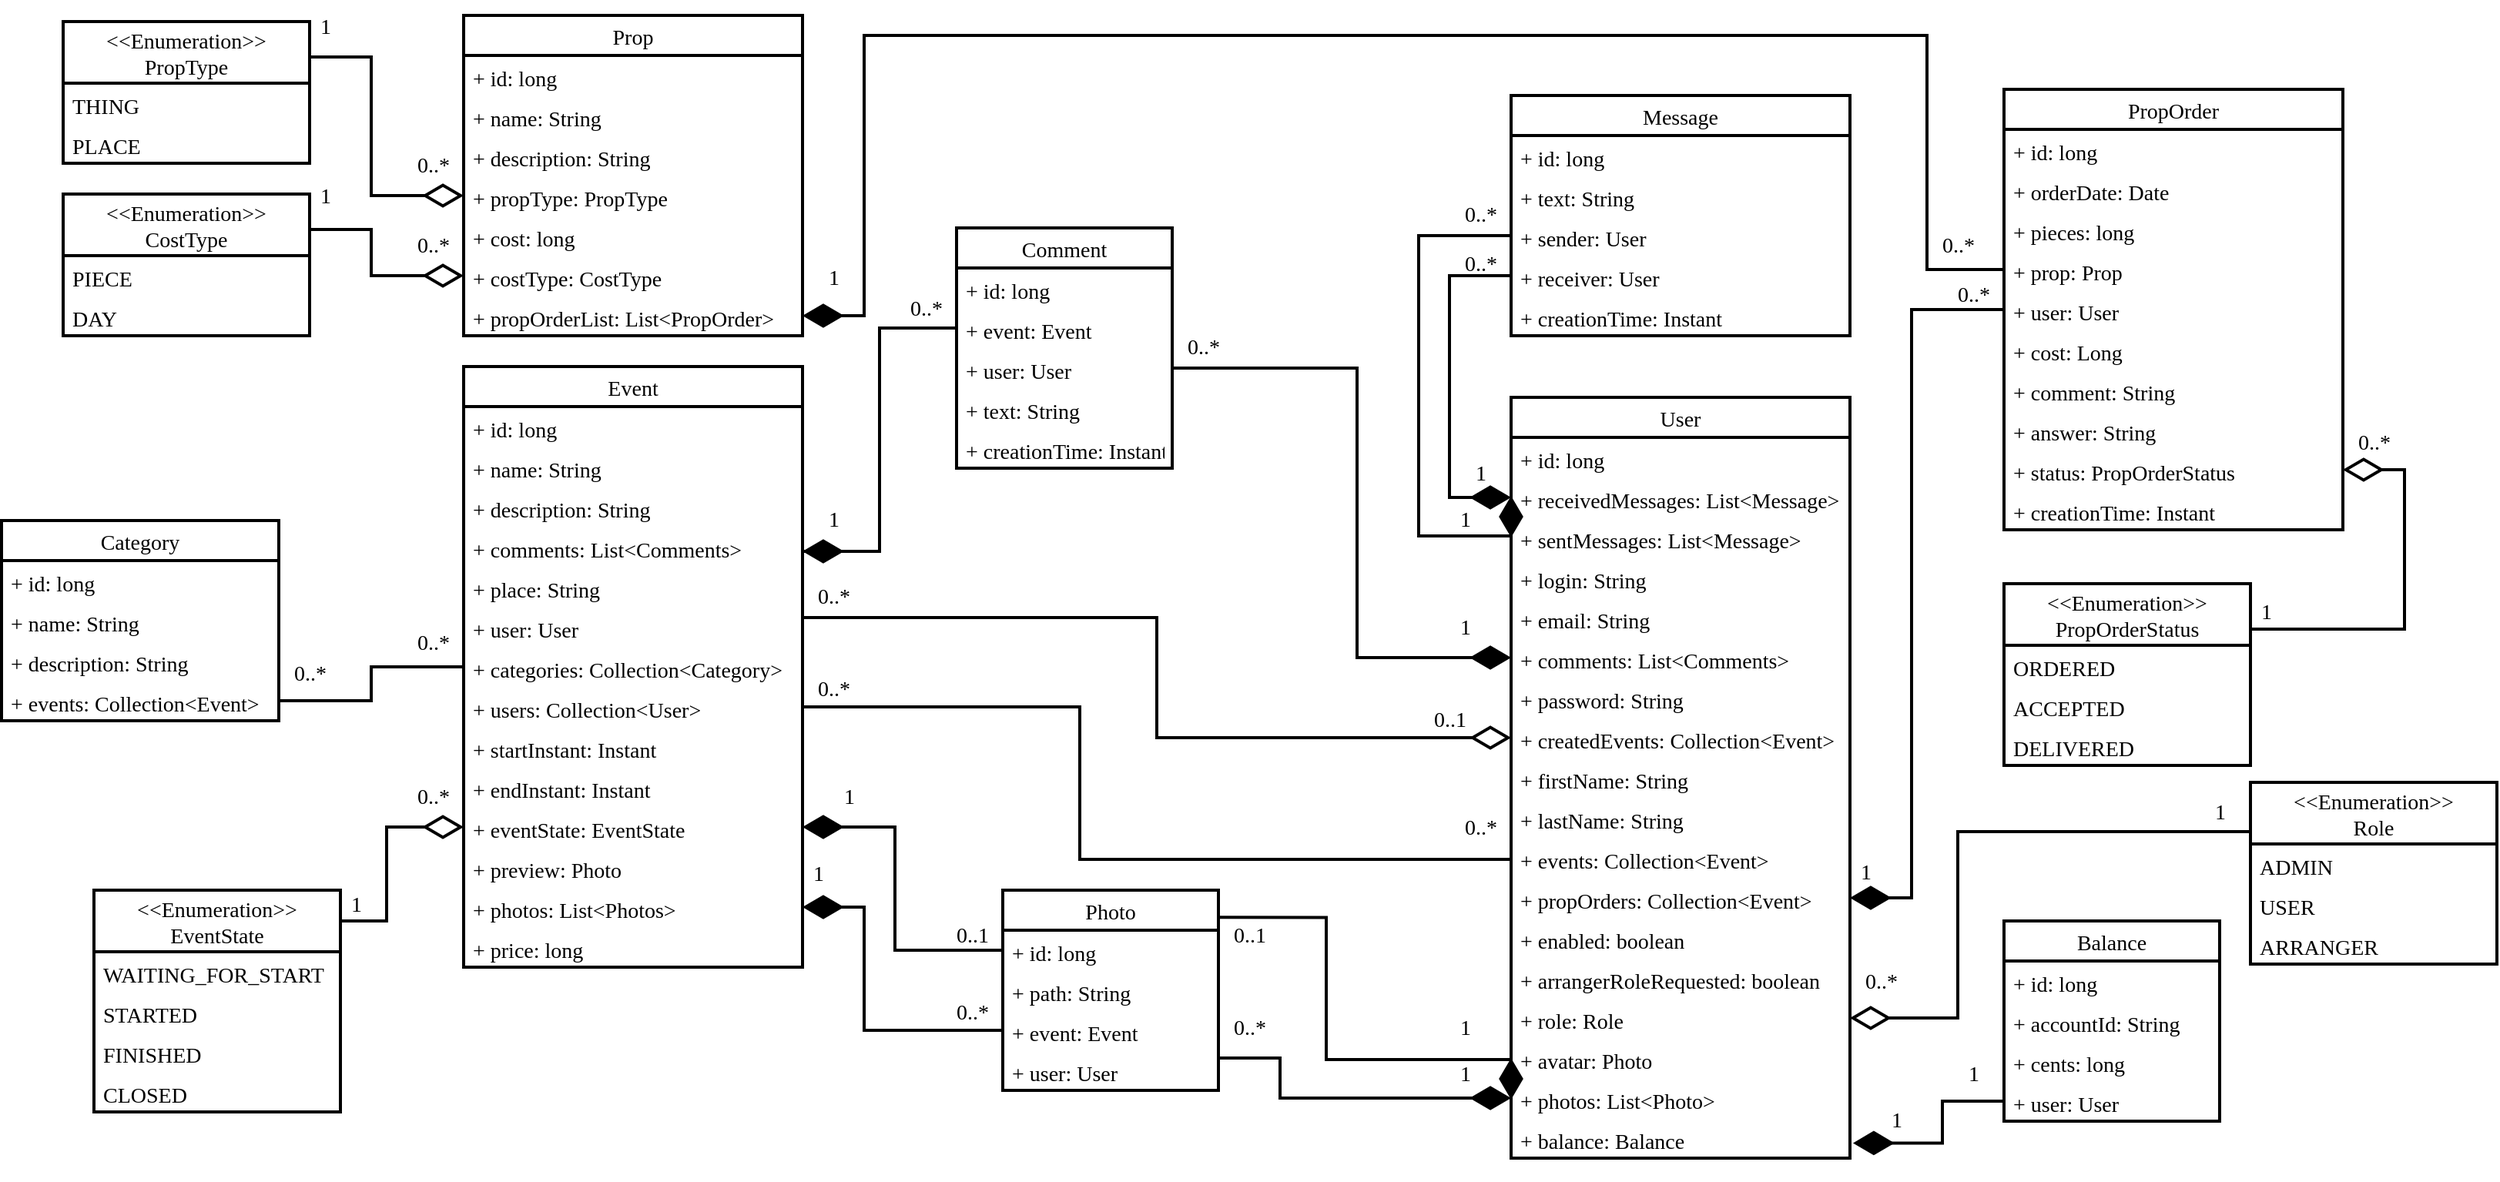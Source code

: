 <mxfile version="18.0.1" type="device"><diagram id="1ISIWWavYU9_nF-ZUhRq" name="Страница 1"><mxGraphModel dx="2424" dy="2167" grid="1" gridSize="10" guides="1" tooltips="1" connect="1" arrows="1" fold="1" page="1" pageScale="1" pageWidth="827" pageHeight="1169" math="0" shadow="0"><root><mxCell id="0"/><mxCell id="1" parent="0"/><mxCell id="5pKpKZWOBpbCFwuO262T-1" value="&lt;&lt;Enumeration&gt;&gt;&#10;Role" style="swimlane;fontStyle=0;childLayout=stackLayout;horizontal=1;startSize=40;fillColor=none;horizontalStack=0;resizeParent=1;resizeParentMax=0;resizeLast=0;collapsible=1;marginBottom=0;fontFamily=Times New Roman;fontSize=14;strokeWidth=2;" parent="1" vertex="1"><mxGeometry x="680" y="290" width="160" height="118" as="geometry"/></mxCell><mxCell id="5pKpKZWOBpbCFwuO262T-2" value="ADMIN" style="text;strokeColor=none;fillColor=none;align=left;verticalAlign=top;spacingLeft=4;spacingRight=4;overflow=hidden;rotatable=0;points=[[0,0.5],[1,0.5]];portConstraint=eastwest;fontFamily=Times New Roman;fontSize=14;strokeWidth=2;" parent="5pKpKZWOBpbCFwuO262T-1" vertex="1"><mxGeometry y="40" width="160" height="26" as="geometry"/></mxCell><mxCell id="5pKpKZWOBpbCFwuO262T-3" value="USER" style="text;strokeColor=none;fillColor=none;align=left;verticalAlign=top;spacingLeft=4;spacingRight=4;overflow=hidden;rotatable=0;points=[[0,0.5],[1,0.5]];portConstraint=eastwest;fontFamily=Times New Roman;fontSize=14;strokeWidth=2;" parent="5pKpKZWOBpbCFwuO262T-1" vertex="1"><mxGeometry y="66" width="160" height="26" as="geometry"/></mxCell><mxCell id="5pKpKZWOBpbCFwuO262T-4" value="ARRANGER" style="text;strokeColor=none;fillColor=none;align=left;verticalAlign=top;spacingLeft=4;spacingRight=4;overflow=hidden;rotatable=0;points=[[0,0.5],[1,0.5]];portConstraint=eastwest;fontFamily=Times New Roman;fontSize=14;strokeWidth=2;" parent="5pKpKZWOBpbCFwuO262T-1" vertex="1"><mxGeometry y="92" width="160" height="26" as="geometry"/></mxCell><mxCell id="5pKpKZWOBpbCFwuO262T-5" value="&lt;&lt;Enumeration&gt;&gt;&#10;PropOrderStatus" style="swimlane;fontStyle=0;childLayout=stackLayout;horizontal=1;startSize=40;fillColor=none;horizontalStack=0;resizeParent=1;resizeParentMax=0;resizeLast=0;collapsible=1;marginBottom=0;fontFamily=Times New Roman;fontSize=14;strokeWidth=2;" parent="1" vertex="1"><mxGeometry x="520" y="161" width="160" height="118" as="geometry"/></mxCell><mxCell id="5pKpKZWOBpbCFwuO262T-6" value="ORDERED" style="text;strokeColor=none;fillColor=none;align=left;verticalAlign=top;spacingLeft=4;spacingRight=4;overflow=hidden;rotatable=0;points=[[0,0.5],[1,0.5]];portConstraint=eastwest;fontFamily=Times New Roman;fontSize=14;strokeWidth=2;" parent="5pKpKZWOBpbCFwuO262T-5" vertex="1"><mxGeometry y="40" width="160" height="26" as="geometry"/></mxCell><mxCell id="5pKpKZWOBpbCFwuO262T-7" value="ACCEPTED" style="text;strokeColor=none;fillColor=none;align=left;verticalAlign=top;spacingLeft=4;spacingRight=4;overflow=hidden;rotatable=0;points=[[0,0.5],[1,0.5]];portConstraint=eastwest;fontFamily=Times New Roman;fontSize=14;strokeWidth=2;" parent="5pKpKZWOBpbCFwuO262T-5" vertex="1"><mxGeometry y="66" width="160" height="26" as="geometry"/></mxCell><mxCell id="5pKpKZWOBpbCFwuO262T-8" value="DELIVERED" style="text;strokeColor=none;fillColor=none;align=left;verticalAlign=top;spacingLeft=4;spacingRight=4;overflow=hidden;rotatable=0;points=[[0,0.5],[1,0.5]];portConstraint=eastwest;fontFamily=Times New Roman;fontSize=14;strokeWidth=2;" parent="5pKpKZWOBpbCFwuO262T-5" vertex="1"><mxGeometry y="92" width="160" height="26" as="geometry"/></mxCell><mxCell id="5pKpKZWOBpbCFwuO262T-9" value="&lt;&lt;Enumeration&gt;&gt;&#10;PropType" style="swimlane;fontStyle=0;childLayout=stackLayout;horizontal=1;startSize=40;fillColor=none;horizontalStack=0;resizeParent=1;resizeParentMax=0;resizeLast=0;collapsible=1;marginBottom=0;fontFamily=Times New Roman;fontSize=14;strokeWidth=2;" parent="1" vertex="1"><mxGeometry x="-740" y="-204" width="160" height="92" as="geometry"/></mxCell><mxCell id="5pKpKZWOBpbCFwuO262T-10" value="THING" style="text;strokeColor=none;fillColor=none;align=left;verticalAlign=top;spacingLeft=4;spacingRight=4;overflow=hidden;rotatable=0;points=[[0,0.5],[1,0.5]];portConstraint=eastwest;fontFamily=Times New Roman;fontSize=14;strokeWidth=2;" parent="5pKpKZWOBpbCFwuO262T-9" vertex="1"><mxGeometry y="40" width="160" height="26" as="geometry"/></mxCell><mxCell id="5pKpKZWOBpbCFwuO262T-11" value="PLACE" style="text;strokeColor=none;fillColor=none;align=left;verticalAlign=top;spacingLeft=4;spacingRight=4;overflow=hidden;rotatable=0;points=[[0,0.5],[1,0.5]];portConstraint=eastwest;fontFamily=Times New Roman;fontSize=14;strokeWidth=2;" parent="5pKpKZWOBpbCFwuO262T-9" vertex="1"><mxGeometry y="66" width="160" height="26" as="geometry"/></mxCell><mxCell id="5pKpKZWOBpbCFwuO262T-13" value="&lt;&lt;Enumeration&gt;&gt;&#10;CostType" style="swimlane;fontStyle=0;childLayout=stackLayout;horizontal=1;startSize=40;fillColor=none;horizontalStack=0;resizeParent=1;resizeParentMax=0;resizeLast=0;collapsible=1;marginBottom=0;fontFamily=Times New Roman;fontSize=14;strokeWidth=2;" parent="1" vertex="1"><mxGeometry x="-740" y="-92" width="160" height="92" as="geometry"/></mxCell><mxCell id="5pKpKZWOBpbCFwuO262T-14" value="PIECE" style="text;strokeColor=none;fillColor=none;align=left;verticalAlign=top;spacingLeft=4;spacingRight=4;overflow=hidden;rotatable=0;points=[[0,0.5],[1,0.5]];portConstraint=eastwest;fontFamily=Times New Roman;fontSize=14;strokeWidth=2;" parent="5pKpKZWOBpbCFwuO262T-13" vertex="1"><mxGeometry y="40" width="160" height="26" as="geometry"/></mxCell><mxCell id="5pKpKZWOBpbCFwuO262T-15" value="DAY" style="text;strokeColor=none;fillColor=none;align=left;verticalAlign=top;spacingLeft=4;spacingRight=4;overflow=hidden;rotatable=0;points=[[0,0.5],[1,0.5]];portConstraint=eastwest;fontFamily=Times New Roman;fontSize=14;strokeWidth=2;" parent="5pKpKZWOBpbCFwuO262T-13" vertex="1"><mxGeometry y="66" width="160" height="26" as="geometry"/></mxCell><mxCell id="5pKpKZWOBpbCFwuO262T-16" value="Photo" style="swimlane;fontStyle=0;childLayout=stackLayout;horizontal=1;startSize=26;fillColor=none;horizontalStack=0;resizeParent=1;resizeParentMax=0;resizeLast=0;collapsible=1;marginBottom=0;fontFamily=Times New Roman;fontSize=14;strokeWidth=2;" parent="1" vertex="1"><mxGeometry x="-130" y="360" width="140" height="130" as="geometry"/></mxCell><mxCell id="5pKpKZWOBpbCFwuO262T-17" value="+ id: long" style="text;strokeColor=none;fillColor=none;align=left;verticalAlign=top;spacingLeft=4;spacingRight=4;overflow=hidden;rotatable=0;points=[[0,0.5],[1,0.5]];portConstraint=eastwest;fontFamily=Times New Roman;fontSize=14;strokeWidth=2;" parent="5pKpKZWOBpbCFwuO262T-16" vertex="1"><mxGeometry y="26" width="140" height="26" as="geometry"/></mxCell><mxCell id="5pKpKZWOBpbCFwuO262T-18" value="+ path: String" style="text;strokeColor=none;fillColor=none;align=left;verticalAlign=top;spacingLeft=4;spacingRight=4;overflow=hidden;rotatable=0;points=[[0,0.5],[1,0.5]];portConstraint=eastwest;fontFamily=Times New Roman;fontSize=14;strokeWidth=2;" parent="5pKpKZWOBpbCFwuO262T-16" vertex="1"><mxGeometry y="52" width="140" height="26" as="geometry"/></mxCell><mxCell id="5pKpKZWOBpbCFwuO262T-19" value="+ event: Event" style="text;strokeColor=none;fillColor=none;align=left;verticalAlign=top;spacingLeft=4;spacingRight=4;overflow=hidden;rotatable=0;points=[[0,0.5],[1,0.5]];portConstraint=eastwest;fontFamily=Times New Roman;fontSize=14;strokeWidth=2;" parent="5pKpKZWOBpbCFwuO262T-16" vertex="1"><mxGeometry y="78" width="140" height="26" as="geometry"/></mxCell><mxCell id="5pKpKZWOBpbCFwuO262T-20" value="+ user: User" style="text;strokeColor=none;fillColor=none;align=left;verticalAlign=top;spacingLeft=4;spacingRight=4;overflow=hidden;rotatable=0;points=[[0,0.5],[1,0.5]];portConstraint=eastwest;fontFamily=Times New Roman;fontSize=14;strokeWidth=2;" parent="5pKpKZWOBpbCFwuO262T-16" vertex="1"><mxGeometry y="104" width="140" height="26" as="geometry"/></mxCell><mxCell id="5pKpKZWOBpbCFwuO262T-21" value="User" style="swimlane;fontStyle=0;childLayout=stackLayout;horizontal=1;startSize=26;fillColor=none;horizontalStack=0;resizeParent=1;resizeParentMax=0;resizeLast=0;collapsible=1;marginBottom=0;fontFamily=Times New Roman;fontSize=14;strokeWidth=2;" parent="1" vertex="1"><mxGeometry x="200" y="40" width="220" height="494" as="geometry"/></mxCell><mxCell id="5pKpKZWOBpbCFwuO262T-22" value="+ id: long" style="text;strokeColor=none;fillColor=none;align=left;verticalAlign=top;spacingLeft=4;spacingRight=4;overflow=hidden;rotatable=0;points=[[0,0.5],[1,0.5]];portConstraint=eastwest;fontFamily=Times New Roman;fontSize=14;strokeWidth=2;" parent="5pKpKZWOBpbCFwuO262T-21" vertex="1"><mxGeometry y="26" width="220" height="26" as="geometry"/></mxCell><mxCell id="LbjtMEwuVkfD_CfFgvI9-46" value="+ receivedMessages: List&lt;Message&gt;" style="text;strokeColor=none;fillColor=none;align=left;verticalAlign=top;spacingLeft=4;spacingRight=4;overflow=hidden;rotatable=0;points=[[0,0.5],[1,0.5]];portConstraint=eastwest;fontFamily=Times New Roman;fontSize=14;strokeWidth=2;" vertex="1" parent="5pKpKZWOBpbCFwuO262T-21"><mxGeometry y="52" width="220" height="26" as="geometry"/></mxCell><mxCell id="LbjtMEwuVkfD_CfFgvI9-45" value="+ sentMessages: List&lt;Message&gt;" style="text;strokeColor=none;fillColor=none;align=left;verticalAlign=top;spacingLeft=4;spacingRight=4;overflow=hidden;rotatable=0;points=[[0,0.5],[1,0.5]];portConstraint=eastwest;fontFamily=Times New Roman;fontSize=14;strokeWidth=2;" vertex="1" parent="5pKpKZWOBpbCFwuO262T-21"><mxGeometry y="78" width="220" height="26" as="geometry"/></mxCell><mxCell id="5pKpKZWOBpbCFwuO262T-23" value="+ login: String" style="text;strokeColor=none;fillColor=none;align=left;verticalAlign=top;spacingLeft=4;spacingRight=4;overflow=hidden;rotatable=0;points=[[0,0.5],[1,0.5]];portConstraint=eastwest;fontFamily=Times New Roman;fontSize=14;strokeWidth=2;" parent="5pKpKZWOBpbCFwuO262T-21" vertex="1"><mxGeometry y="104" width="220" height="26" as="geometry"/></mxCell><mxCell id="5pKpKZWOBpbCFwuO262T-24" value="+ email: String" style="text;strokeColor=none;fillColor=none;align=left;verticalAlign=top;spacingLeft=4;spacingRight=4;overflow=hidden;rotatable=0;points=[[0,0.5],[1,0.5]];portConstraint=eastwest;fontFamily=Times New Roman;fontSize=14;strokeWidth=2;" parent="5pKpKZWOBpbCFwuO262T-21" vertex="1"><mxGeometry y="130" width="220" height="26" as="geometry"/></mxCell><mxCell id="LbjtMEwuVkfD_CfFgvI9-44" value="+ comments: List&lt;Comments&gt;" style="text;strokeColor=none;fillColor=none;align=left;verticalAlign=top;spacingLeft=4;spacingRight=4;overflow=hidden;rotatable=0;points=[[0,0.5],[1,0.5]];portConstraint=eastwest;fontFamily=Times New Roman;fontSize=14;strokeWidth=2;" vertex="1" parent="5pKpKZWOBpbCFwuO262T-21"><mxGeometry y="156" width="220" height="26" as="geometry"/></mxCell><mxCell id="5pKpKZWOBpbCFwuO262T-25" value="+ password: String" style="text;strokeColor=none;fillColor=none;align=left;verticalAlign=top;spacingLeft=4;spacingRight=4;overflow=hidden;rotatable=0;points=[[0,0.5],[1,0.5]];portConstraint=eastwest;fontFamily=Times New Roman;fontSize=14;strokeWidth=2;" parent="5pKpKZWOBpbCFwuO262T-21" vertex="1"><mxGeometry y="182" width="220" height="26" as="geometry"/></mxCell><mxCell id="5pKpKZWOBpbCFwuO262T-36" value="+ createdEvents: Collection&lt;Event&gt;" style="text;strokeColor=none;fillColor=none;align=left;verticalAlign=top;spacingLeft=4;spacingRight=4;overflow=hidden;rotatable=0;points=[[0,0.5],[1,0.5]];portConstraint=eastwest;fontFamily=Times New Roman;fontSize=14;strokeWidth=2;" parent="5pKpKZWOBpbCFwuO262T-21" vertex="1"><mxGeometry y="208" width="220" height="26" as="geometry"/></mxCell><mxCell id="5pKpKZWOBpbCFwuO262T-28" value="+ firstName: String" style="text;strokeColor=none;fillColor=none;align=left;verticalAlign=top;spacingLeft=4;spacingRight=4;overflow=hidden;rotatable=0;points=[[0,0.5],[1,0.5]];portConstraint=eastwest;fontFamily=Times New Roman;fontSize=14;strokeWidth=2;" parent="5pKpKZWOBpbCFwuO262T-21" vertex="1"><mxGeometry y="234" width="220" height="26" as="geometry"/></mxCell><mxCell id="5pKpKZWOBpbCFwuO262T-27" value="+ lastName: String" style="text;strokeColor=none;fillColor=none;align=left;verticalAlign=top;spacingLeft=4;spacingRight=4;overflow=hidden;rotatable=0;points=[[0,0.5],[1,0.5]];portConstraint=eastwest;fontFamily=Times New Roman;fontSize=14;strokeWidth=2;" parent="5pKpKZWOBpbCFwuO262T-21" vertex="1"><mxGeometry y="260" width="220" height="26" as="geometry"/></mxCell><mxCell id="5pKpKZWOBpbCFwuO262T-37" value="+ events: Collection&lt;Event&gt;" style="text;strokeColor=none;fillColor=none;align=left;verticalAlign=top;spacingLeft=4;spacingRight=4;overflow=hidden;rotatable=0;points=[[0,0.5],[1,0.5]];portConstraint=eastwest;fontFamily=Times New Roman;fontSize=14;strokeWidth=2;" parent="5pKpKZWOBpbCFwuO262T-21" vertex="1"><mxGeometry y="286" width="220" height="26" as="geometry"/></mxCell><mxCell id="LbjtMEwuVkfD_CfFgvI9-80" value="+ propOrders: Collection&lt;Event&gt;" style="text;strokeColor=none;fillColor=none;align=left;verticalAlign=top;spacingLeft=4;spacingRight=4;overflow=hidden;rotatable=0;points=[[0,0.5],[1,0.5]];portConstraint=eastwest;fontFamily=Times New Roman;fontSize=14;strokeWidth=2;" vertex="1" parent="5pKpKZWOBpbCFwuO262T-21"><mxGeometry y="312" width="220" height="26" as="geometry"/></mxCell><mxCell id="5pKpKZWOBpbCFwuO262T-26" value="+ enabled: boolean" style="text;strokeColor=none;fillColor=none;align=left;verticalAlign=top;spacingLeft=4;spacingRight=4;overflow=hidden;rotatable=0;points=[[0,0.5],[1,0.5]];portConstraint=eastwest;fontFamily=Times New Roman;fontSize=14;strokeWidth=2;" parent="5pKpKZWOBpbCFwuO262T-21" vertex="1"><mxGeometry y="338" width="220" height="26" as="geometry"/></mxCell><mxCell id="5pKpKZWOBpbCFwuO262T-35" value="+ arrangerRoleRequested: boolean" style="text;strokeColor=none;fillColor=none;align=left;verticalAlign=top;spacingLeft=4;spacingRight=4;overflow=hidden;rotatable=0;points=[[0,0.5],[1,0.5]];portConstraint=eastwest;fontFamily=Times New Roman;fontSize=14;strokeWidth=2;" parent="5pKpKZWOBpbCFwuO262T-21" vertex="1"><mxGeometry y="364" width="220" height="26" as="geometry"/></mxCell><mxCell id="5pKpKZWOBpbCFwuO262T-30" value="+ role: Role" style="text;strokeColor=none;fillColor=none;align=left;verticalAlign=top;spacingLeft=4;spacingRight=4;overflow=hidden;rotatable=0;points=[[0,0.5],[1,0.5]];portConstraint=eastwest;fontFamily=Times New Roman;fontSize=14;strokeWidth=2;" parent="5pKpKZWOBpbCFwuO262T-21" vertex="1"><mxGeometry y="390" width="220" height="26" as="geometry"/></mxCell><mxCell id="5pKpKZWOBpbCFwuO262T-38" value="+ avatar: Photo" style="text;strokeColor=none;fillColor=none;align=left;verticalAlign=top;spacingLeft=4;spacingRight=4;overflow=hidden;rotatable=0;points=[[0,0.5],[1,0.5]];portConstraint=eastwest;fontFamily=Times New Roman;fontSize=14;strokeWidth=2;" parent="5pKpKZWOBpbCFwuO262T-21" vertex="1"><mxGeometry y="416" width="220" height="26" as="geometry"/></mxCell><mxCell id="5pKpKZWOBpbCFwuO262T-40" value="+ photos: List&lt;Photo&gt;" style="text;strokeColor=none;fillColor=none;align=left;verticalAlign=top;spacingLeft=4;spacingRight=4;overflow=hidden;rotatable=0;points=[[0,0.5],[1,0.5]];portConstraint=eastwest;fontFamily=Times New Roman;fontSize=14;strokeWidth=2;" parent="5pKpKZWOBpbCFwuO262T-21" vertex="1"><mxGeometry y="442" width="220" height="26" as="geometry"/></mxCell><mxCell id="5pKpKZWOBpbCFwuO262T-39" value="+ balance: Balance" style="text;strokeColor=none;fillColor=none;align=left;verticalAlign=top;spacingLeft=4;spacingRight=4;overflow=hidden;rotatable=0;points=[[0,0.5],[1,0.5]];portConstraint=eastwest;fontFamily=Times New Roman;fontSize=14;strokeWidth=2;" parent="5pKpKZWOBpbCFwuO262T-21" vertex="1"><mxGeometry y="468" width="220" height="26" as="geometry"/></mxCell><mxCell id="5pKpKZWOBpbCFwuO262T-41" value="Event" style="swimlane;fontStyle=0;childLayout=stackLayout;horizontal=1;startSize=26;fillColor=none;horizontalStack=0;resizeParent=1;resizeParentMax=0;resizeLast=0;collapsible=1;marginBottom=0;fontFamily=Times New Roman;fontSize=14;strokeWidth=2;" parent="1" vertex="1"><mxGeometry x="-480" y="20" width="220" height="390" as="geometry"/></mxCell><mxCell id="5pKpKZWOBpbCFwuO262T-42" value="+ id: long" style="text;strokeColor=none;fillColor=none;align=left;verticalAlign=top;spacingLeft=4;spacingRight=4;overflow=hidden;rotatable=0;points=[[0,0.5],[1,0.5]];portConstraint=eastwest;fontFamily=Times New Roman;fontSize=14;strokeWidth=2;" parent="5pKpKZWOBpbCFwuO262T-41" vertex="1"><mxGeometry y="26" width="220" height="26" as="geometry"/></mxCell><mxCell id="5pKpKZWOBpbCFwuO262T-43" value="+ name: String" style="text;strokeColor=none;fillColor=none;align=left;verticalAlign=top;spacingLeft=4;spacingRight=4;overflow=hidden;rotatable=0;points=[[0,0.5],[1,0.5]];portConstraint=eastwest;fontFamily=Times New Roman;fontSize=14;strokeWidth=2;" parent="5pKpKZWOBpbCFwuO262T-41" vertex="1"><mxGeometry y="52" width="220" height="26" as="geometry"/></mxCell><mxCell id="5pKpKZWOBpbCFwuO262T-44" value="+ description: String" style="text;strokeColor=none;fillColor=none;align=left;verticalAlign=top;spacingLeft=4;spacingRight=4;overflow=hidden;rotatable=0;points=[[0,0.5],[1,0.5]];portConstraint=eastwest;fontFamily=Times New Roman;fontSize=14;strokeWidth=2;" parent="5pKpKZWOBpbCFwuO262T-41" vertex="1"><mxGeometry y="78" width="220" height="26" as="geometry"/></mxCell><mxCell id="5pKpKZWOBpbCFwuO262T-55" value="+ comments: List&lt;Comments&gt;" style="text;strokeColor=none;fillColor=none;align=left;verticalAlign=top;spacingLeft=4;spacingRight=4;overflow=hidden;rotatable=0;points=[[0,0.5],[1,0.5]];portConstraint=eastwest;fontFamily=Times New Roman;fontSize=14;strokeWidth=2;" parent="5pKpKZWOBpbCFwuO262T-41" vertex="1"><mxGeometry y="104" width="220" height="26" as="geometry"/></mxCell><mxCell id="5pKpKZWOBpbCFwuO262T-45" value="+ place: String" style="text;strokeColor=none;fillColor=none;align=left;verticalAlign=top;spacingLeft=4;spacingRight=4;overflow=hidden;rotatable=0;points=[[0,0.5],[1,0.5]];portConstraint=eastwest;fontFamily=Times New Roman;fontSize=14;strokeWidth=2;" parent="5pKpKZWOBpbCFwuO262T-41" vertex="1"><mxGeometry y="130" width="220" height="26" as="geometry"/></mxCell><mxCell id="5pKpKZWOBpbCFwuO262T-47" value="+ user: User" style="text;strokeColor=none;fillColor=none;align=left;verticalAlign=top;spacingLeft=4;spacingRight=4;overflow=hidden;rotatable=0;points=[[0,0.5],[1,0.5]];portConstraint=eastwest;fontFamily=Times New Roman;fontSize=14;strokeWidth=2;" parent="5pKpKZWOBpbCFwuO262T-41" vertex="1"><mxGeometry y="156" width="220" height="26" as="geometry"/></mxCell><mxCell id="5pKpKZWOBpbCFwuO262T-46" value="+ categories: Collection&lt;Category&gt;" style="text;strokeColor=none;fillColor=none;align=left;verticalAlign=top;spacingLeft=4;spacingRight=4;overflow=hidden;rotatable=0;points=[[0,0.5],[1,0.5]];portConstraint=eastwest;fontFamily=Times New Roman;fontSize=14;strokeWidth=2;" parent="5pKpKZWOBpbCFwuO262T-41" vertex="1"><mxGeometry y="182" width="220" height="26" as="geometry"/></mxCell><mxCell id="5pKpKZWOBpbCFwuO262T-48" value="+ users: Collection&lt;User&gt;" style="text;strokeColor=none;fillColor=none;align=left;verticalAlign=top;spacingLeft=4;spacingRight=4;overflow=hidden;rotatable=0;points=[[0,0.5],[1,0.5]];portConstraint=eastwest;fontFamily=Times New Roman;fontSize=14;strokeWidth=2;" parent="5pKpKZWOBpbCFwuO262T-41" vertex="1"><mxGeometry y="208" width="220" height="26" as="geometry"/></mxCell><mxCell id="5pKpKZWOBpbCFwuO262T-49" value="+ startInstant: Instant" style="text;strokeColor=none;fillColor=none;align=left;verticalAlign=top;spacingLeft=4;spacingRight=4;overflow=hidden;rotatable=0;points=[[0,0.5],[1,0.5]];portConstraint=eastwest;fontFamily=Times New Roman;fontSize=14;strokeWidth=2;" parent="5pKpKZWOBpbCFwuO262T-41" vertex="1"><mxGeometry y="234" width="220" height="26" as="geometry"/></mxCell><mxCell id="5pKpKZWOBpbCFwuO262T-50" value="+ endInstant: Instant" style="text;strokeColor=none;fillColor=none;align=left;verticalAlign=top;spacingLeft=4;spacingRight=4;overflow=hidden;rotatable=0;points=[[0,0.5],[1,0.5]];portConstraint=eastwest;fontFamily=Times New Roman;fontSize=14;strokeWidth=2;" parent="5pKpKZWOBpbCFwuO262T-41" vertex="1"><mxGeometry y="260" width="220" height="26" as="geometry"/></mxCell><mxCell id="5pKpKZWOBpbCFwuO262T-51" value="+ eventState: EventState" style="text;strokeColor=none;fillColor=none;align=left;verticalAlign=top;spacingLeft=4;spacingRight=4;overflow=hidden;rotatable=0;points=[[0,0.5],[1,0.5]];portConstraint=eastwest;fontFamily=Times New Roman;fontSize=14;strokeWidth=2;" parent="5pKpKZWOBpbCFwuO262T-41" vertex="1"><mxGeometry y="286" width="220" height="26" as="geometry"/></mxCell><mxCell id="5pKpKZWOBpbCFwuO262T-52" value="+ preview: Photo" style="text;strokeColor=none;fillColor=none;align=left;verticalAlign=top;spacingLeft=4;spacingRight=4;overflow=hidden;rotatable=0;points=[[0,0.5],[1,0.5]];portConstraint=eastwest;fontFamily=Times New Roman;fontSize=14;strokeWidth=2;" parent="5pKpKZWOBpbCFwuO262T-41" vertex="1"><mxGeometry y="312" width="220" height="26" as="geometry"/></mxCell><mxCell id="5pKpKZWOBpbCFwuO262T-53" value="+ photos: List&lt;Photos&gt; " style="text;strokeColor=none;fillColor=none;align=left;verticalAlign=top;spacingLeft=4;spacingRight=4;overflow=hidden;rotatable=0;points=[[0,0.5],[1,0.5]];portConstraint=eastwest;fontFamily=Times New Roman;fontSize=14;strokeWidth=2;" parent="5pKpKZWOBpbCFwuO262T-41" vertex="1"><mxGeometry y="338" width="220" height="26" as="geometry"/></mxCell><mxCell id="5pKpKZWOBpbCFwuO262T-54" value="+ price: long" style="text;strokeColor=none;fillColor=none;align=left;verticalAlign=top;spacingLeft=4;spacingRight=4;overflow=hidden;rotatable=0;points=[[0,0.5],[1,0.5]];portConstraint=eastwest;fontFamily=Times New Roman;fontSize=14;strokeWidth=2;" parent="5pKpKZWOBpbCFwuO262T-41" vertex="1"><mxGeometry y="364" width="220" height="26" as="geometry"/></mxCell><mxCell id="5pKpKZWOBpbCFwuO262T-56" value="&lt;&lt;Enumeration&gt;&gt;&#10;EventState" style="swimlane;fontStyle=0;childLayout=stackLayout;horizontal=1;startSize=40;fillColor=none;horizontalStack=0;resizeParent=1;resizeParentMax=0;resizeLast=0;collapsible=1;marginBottom=0;fontFamily=Times New Roman;fontSize=14;strokeWidth=2;" parent="1" vertex="1"><mxGeometry x="-720" y="360" width="160" height="144" as="geometry"/></mxCell><mxCell id="5pKpKZWOBpbCFwuO262T-57" value="WAITING_FOR_START" style="text;strokeColor=none;fillColor=none;align=left;verticalAlign=top;spacingLeft=4;spacingRight=4;overflow=hidden;rotatable=0;points=[[0,0.5],[1,0.5]];portConstraint=eastwest;fontFamily=Times New Roman;fontSize=14;strokeWidth=2;" parent="5pKpKZWOBpbCFwuO262T-56" vertex="1"><mxGeometry y="40" width="160" height="26" as="geometry"/></mxCell><mxCell id="5pKpKZWOBpbCFwuO262T-58" value="STARTED" style="text;strokeColor=none;fillColor=none;align=left;verticalAlign=top;spacingLeft=4;spacingRight=4;overflow=hidden;rotatable=0;points=[[0,0.5],[1,0.5]];portConstraint=eastwest;fontFamily=Times New Roman;fontSize=14;strokeWidth=2;" parent="5pKpKZWOBpbCFwuO262T-56" vertex="1"><mxGeometry y="66" width="160" height="26" as="geometry"/></mxCell><mxCell id="5pKpKZWOBpbCFwuO262T-59" value="FINISHED" style="text;strokeColor=none;fillColor=none;align=left;verticalAlign=top;spacingLeft=4;spacingRight=4;overflow=hidden;rotatable=0;points=[[0,0.5],[1,0.5]];portConstraint=eastwest;fontFamily=Times New Roman;fontSize=14;strokeWidth=2;" parent="5pKpKZWOBpbCFwuO262T-56" vertex="1"><mxGeometry y="92" width="160" height="26" as="geometry"/></mxCell><mxCell id="5pKpKZWOBpbCFwuO262T-60" value="CLOSED" style="text;strokeColor=none;fillColor=none;align=left;verticalAlign=top;spacingLeft=4;spacingRight=4;overflow=hidden;rotatable=0;points=[[0,0.5],[1,0.5]];portConstraint=eastwest;fontFamily=Times New Roman;fontSize=14;strokeWidth=2;" parent="5pKpKZWOBpbCFwuO262T-56" vertex="1"><mxGeometry y="118" width="160" height="26" as="geometry"/></mxCell><mxCell id="5pKpKZWOBpbCFwuO262T-61" value="Balance" style="swimlane;fontStyle=0;childLayout=stackLayout;horizontal=1;startSize=26;fillColor=none;horizontalStack=0;resizeParent=1;resizeParentMax=0;resizeLast=0;collapsible=1;marginBottom=0;fontFamily=Times New Roman;fontSize=14;strokeWidth=2;" parent="1" vertex="1"><mxGeometry x="520" y="380" width="140" height="130" as="geometry"/></mxCell><mxCell id="5pKpKZWOBpbCFwuO262T-62" value="+ id: long" style="text;strokeColor=none;fillColor=none;align=left;verticalAlign=top;spacingLeft=4;spacingRight=4;overflow=hidden;rotatable=0;points=[[0,0.5],[1,0.5]];portConstraint=eastwest;fontFamily=Times New Roman;fontSize=14;strokeWidth=2;" parent="5pKpKZWOBpbCFwuO262T-61" vertex="1"><mxGeometry y="26" width="140" height="26" as="geometry"/></mxCell><mxCell id="5pKpKZWOBpbCFwuO262T-63" value="+ accountId: String" style="text;strokeColor=none;fillColor=none;align=left;verticalAlign=top;spacingLeft=4;spacingRight=4;overflow=hidden;rotatable=0;points=[[0,0.5],[1,0.5]];portConstraint=eastwest;fontFamily=Times New Roman;fontSize=14;strokeWidth=2;" parent="5pKpKZWOBpbCFwuO262T-61" vertex="1"><mxGeometry y="52" width="140" height="26" as="geometry"/></mxCell><mxCell id="5pKpKZWOBpbCFwuO262T-64" value="+ cents: long" style="text;strokeColor=none;fillColor=none;align=left;verticalAlign=top;spacingLeft=4;spacingRight=4;overflow=hidden;rotatable=0;points=[[0,0.5],[1,0.5]];portConstraint=eastwest;fontFamily=Times New Roman;fontSize=14;strokeWidth=2;" parent="5pKpKZWOBpbCFwuO262T-61" vertex="1"><mxGeometry y="78" width="140" height="26" as="geometry"/></mxCell><mxCell id="5pKpKZWOBpbCFwuO262T-65" value="+ user: User" style="text;strokeColor=none;fillColor=none;align=left;verticalAlign=top;spacingLeft=4;spacingRight=4;overflow=hidden;rotatable=0;points=[[0,0.5],[1,0.5]];portConstraint=eastwest;fontFamily=Times New Roman;fontSize=14;strokeWidth=2;" parent="5pKpKZWOBpbCFwuO262T-61" vertex="1"><mxGeometry y="104" width="140" height="26" as="geometry"/></mxCell><mxCell id="5pKpKZWOBpbCFwuO262T-72" value="PropOrder" style="swimlane;fontStyle=0;childLayout=stackLayout;horizontal=1;startSize=26;fillColor=none;horizontalStack=0;resizeParent=1;resizeParentMax=0;resizeLast=0;collapsible=1;marginBottom=0;fontFamily=Times New Roman;fontSize=14;strokeWidth=2;" parent="1" vertex="1"><mxGeometry x="520" y="-160" width="220" height="286" as="geometry"/></mxCell><mxCell id="5pKpKZWOBpbCFwuO262T-73" value="+ id: long" style="text;strokeColor=none;fillColor=none;align=left;verticalAlign=top;spacingLeft=4;spacingRight=4;overflow=hidden;rotatable=0;points=[[0,0.5],[1,0.5]];portConstraint=eastwest;fontFamily=Times New Roman;fontSize=14;strokeWidth=2;" parent="5pKpKZWOBpbCFwuO262T-72" vertex="1"><mxGeometry y="26" width="220" height="26" as="geometry"/></mxCell><mxCell id="5pKpKZWOBpbCFwuO262T-74" value="+ orderDate: Date" style="text;strokeColor=none;fillColor=none;align=left;verticalAlign=top;spacingLeft=4;spacingRight=4;overflow=hidden;rotatable=0;points=[[0,0.5],[1,0.5]];portConstraint=eastwest;fontFamily=Times New Roman;fontSize=14;strokeWidth=2;" parent="5pKpKZWOBpbCFwuO262T-72" vertex="1"><mxGeometry y="52" width="220" height="26" as="geometry"/></mxCell><mxCell id="5pKpKZWOBpbCFwuO262T-75" value="+ pieces: long" style="text;strokeColor=none;fillColor=none;align=left;verticalAlign=top;spacingLeft=4;spacingRight=4;overflow=hidden;rotatable=0;points=[[0,0.5],[1,0.5]];portConstraint=eastwest;fontFamily=Times New Roman;fontSize=14;strokeWidth=2;" parent="5pKpKZWOBpbCFwuO262T-72" vertex="1"><mxGeometry y="78" width="220" height="26" as="geometry"/></mxCell><mxCell id="5pKpKZWOBpbCFwuO262T-76" value="+ prop: Prop" style="text;strokeColor=none;fillColor=none;align=left;verticalAlign=top;spacingLeft=4;spacingRight=4;overflow=hidden;rotatable=0;points=[[0,0.5],[1,0.5]];portConstraint=eastwest;fontFamily=Times New Roman;fontSize=14;strokeWidth=2;" parent="5pKpKZWOBpbCFwuO262T-72" vertex="1"><mxGeometry y="104" width="220" height="26" as="geometry"/></mxCell><mxCell id="5pKpKZWOBpbCFwuO262T-77" value="+ user: User" style="text;strokeColor=none;fillColor=none;align=left;verticalAlign=top;spacingLeft=4;spacingRight=4;overflow=hidden;rotatable=0;points=[[0,0.5],[1,0.5]];portConstraint=eastwest;fontFamily=Times New Roman;fontSize=14;strokeWidth=2;" parent="5pKpKZWOBpbCFwuO262T-72" vertex="1"><mxGeometry y="130" width="220" height="26" as="geometry"/></mxCell><mxCell id="5pKpKZWOBpbCFwuO262T-78" value="+ cost: Long" style="text;strokeColor=none;fillColor=none;align=left;verticalAlign=top;spacingLeft=4;spacingRight=4;overflow=hidden;rotatable=0;points=[[0,0.5],[1,0.5]];portConstraint=eastwest;fontFamily=Times New Roman;fontSize=14;strokeWidth=2;" parent="5pKpKZWOBpbCFwuO262T-72" vertex="1"><mxGeometry y="156" width="220" height="26" as="geometry"/></mxCell><mxCell id="5pKpKZWOBpbCFwuO262T-79" value="+ comment: String" style="text;strokeColor=none;fillColor=none;align=left;verticalAlign=top;spacingLeft=4;spacingRight=4;overflow=hidden;rotatable=0;points=[[0,0.5],[1,0.5]];portConstraint=eastwest;fontFamily=Times New Roman;fontSize=14;strokeWidth=2;" parent="5pKpKZWOBpbCFwuO262T-72" vertex="1"><mxGeometry y="182" width="220" height="26" as="geometry"/></mxCell><mxCell id="5pKpKZWOBpbCFwuO262T-80" value="+ answer: String" style="text;strokeColor=none;fillColor=none;align=left;verticalAlign=top;spacingLeft=4;spacingRight=4;overflow=hidden;rotatable=0;points=[[0,0.5],[1,0.5]];portConstraint=eastwest;fontFamily=Times New Roman;fontSize=14;strokeWidth=2;" parent="5pKpKZWOBpbCFwuO262T-72" vertex="1"><mxGeometry y="208" width="220" height="26" as="geometry"/></mxCell><mxCell id="5pKpKZWOBpbCFwuO262T-81" value="+ status: PropOrderStatus" style="text;strokeColor=none;fillColor=none;align=left;verticalAlign=top;spacingLeft=4;spacingRight=4;overflow=hidden;rotatable=0;points=[[0,0.5],[1,0.5]];portConstraint=eastwest;fontFamily=Times New Roman;fontSize=14;strokeWidth=2;" parent="5pKpKZWOBpbCFwuO262T-72" vertex="1"><mxGeometry y="234" width="220" height="26" as="geometry"/></mxCell><mxCell id="5pKpKZWOBpbCFwuO262T-82" value="+ creationTime: Instant" style="text;strokeColor=none;fillColor=none;align=left;verticalAlign=top;spacingLeft=4;spacingRight=4;overflow=hidden;rotatable=0;points=[[0,0.5],[1,0.5]];portConstraint=eastwest;fontFamily=Times New Roman;fontSize=14;strokeWidth=2;" parent="5pKpKZWOBpbCFwuO262T-72" vertex="1"><mxGeometry y="260" width="220" height="26" as="geometry"/></mxCell><mxCell id="5pKpKZWOBpbCFwuO262T-87" value="Prop" style="swimlane;fontStyle=0;childLayout=stackLayout;horizontal=1;startSize=26;fillColor=none;horizontalStack=0;resizeParent=1;resizeParentMax=0;resizeLast=0;collapsible=1;marginBottom=0;fontFamily=Times New Roman;fontSize=14;strokeWidth=2;" parent="1" vertex="1"><mxGeometry x="-480" y="-208" width="220" height="208" as="geometry"/></mxCell><mxCell id="5pKpKZWOBpbCFwuO262T-88" value="+ id: long" style="text;strokeColor=none;fillColor=none;align=left;verticalAlign=top;spacingLeft=4;spacingRight=4;overflow=hidden;rotatable=0;points=[[0,0.5],[1,0.5]];portConstraint=eastwest;fontFamily=Times New Roman;fontSize=14;strokeWidth=2;" parent="5pKpKZWOBpbCFwuO262T-87" vertex="1"><mxGeometry y="26" width="220" height="26" as="geometry"/></mxCell><mxCell id="5pKpKZWOBpbCFwuO262T-89" value="+ name: String" style="text;strokeColor=none;fillColor=none;align=left;verticalAlign=top;spacingLeft=4;spacingRight=4;overflow=hidden;rotatable=0;points=[[0,0.5],[1,0.5]];portConstraint=eastwest;fontFamily=Times New Roman;fontSize=14;strokeWidth=2;" parent="5pKpKZWOBpbCFwuO262T-87" vertex="1"><mxGeometry y="52" width="220" height="26" as="geometry"/></mxCell><mxCell id="5pKpKZWOBpbCFwuO262T-90" value="+ description: String" style="text;strokeColor=none;fillColor=none;align=left;verticalAlign=top;spacingLeft=4;spacingRight=4;overflow=hidden;rotatable=0;points=[[0,0.5],[1,0.5]];portConstraint=eastwest;fontFamily=Times New Roman;fontSize=14;strokeWidth=2;" parent="5pKpKZWOBpbCFwuO262T-87" vertex="1"><mxGeometry y="78" width="220" height="26" as="geometry"/></mxCell><mxCell id="5pKpKZWOBpbCFwuO262T-91" value="+ propType: PropType" style="text;strokeColor=none;fillColor=none;align=left;verticalAlign=top;spacingLeft=4;spacingRight=4;overflow=hidden;rotatable=0;points=[[0,0.5],[1,0.5]];portConstraint=eastwest;fontFamily=Times New Roman;fontSize=14;strokeWidth=2;" parent="5pKpKZWOBpbCFwuO262T-87" vertex="1"><mxGeometry y="104" width="220" height="26" as="geometry"/></mxCell><mxCell id="5pKpKZWOBpbCFwuO262T-92" value="+ cost: long" style="text;strokeColor=none;fillColor=none;align=left;verticalAlign=top;spacingLeft=4;spacingRight=4;overflow=hidden;rotatable=0;points=[[0,0.5],[1,0.5]];portConstraint=eastwest;fontFamily=Times New Roman;fontSize=14;strokeWidth=2;" parent="5pKpKZWOBpbCFwuO262T-87" vertex="1"><mxGeometry y="130" width="220" height="26" as="geometry"/></mxCell><mxCell id="5pKpKZWOBpbCFwuO262T-93" value="+ costType: CostType" style="text;strokeColor=none;fillColor=none;align=left;verticalAlign=top;spacingLeft=4;spacingRight=4;overflow=hidden;rotatable=0;points=[[0,0.5],[1,0.5]];portConstraint=eastwest;fontFamily=Times New Roman;fontSize=14;strokeWidth=2;" parent="5pKpKZWOBpbCFwuO262T-87" vertex="1"><mxGeometry y="156" width="220" height="26" as="geometry"/></mxCell><mxCell id="5pKpKZWOBpbCFwuO262T-94" value="+ propOrderList: List&lt;PropOrder&gt;" style="text;strokeColor=none;fillColor=none;align=left;verticalAlign=top;spacingLeft=4;spacingRight=4;overflow=hidden;rotatable=0;points=[[0,0.5],[1,0.5]];portConstraint=eastwest;fontFamily=Times New Roman;fontSize=14;strokeWidth=2;" parent="5pKpKZWOBpbCFwuO262T-87" vertex="1"><mxGeometry y="182" width="220" height="26" as="geometry"/></mxCell><mxCell id="5pKpKZWOBpbCFwuO262T-98" value="Message" style="swimlane;fontStyle=0;childLayout=stackLayout;horizontal=1;startSize=26;fillColor=none;horizontalStack=0;resizeParent=1;resizeParentMax=0;resizeLast=0;collapsible=1;marginBottom=0;fontFamily=Times New Roman;fontSize=14;strokeWidth=2;" parent="1" vertex="1"><mxGeometry x="200" y="-156" width="220" height="156" as="geometry"/></mxCell><mxCell id="5pKpKZWOBpbCFwuO262T-99" value="+ id: long" style="text;strokeColor=none;fillColor=none;align=left;verticalAlign=top;spacingLeft=4;spacingRight=4;overflow=hidden;rotatable=0;points=[[0,0.5],[1,0.5]];portConstraint=eastwest;fontFamily=Times New Roman;fontSize=14;strokeWidth=2;" parent="5pKpKZWOBpbCFwuO262T-98" vertex="1"><mxGeometry y="26" width="220" height="26" as="geometry"/></mxCell><mxCell id="5pKpKZWOBpbCFwuO262T-100" value="+ text: String" style="text;strokeColor=none;fillColor=none;align=left;verticalAlign=top;spacingLeft=4;spacingRight=4;overflow=hidden;rotatable=0;points=[[0,0.5],[1,0.5]];portConstraint=eastwest;fontFamily=Times New Roman;fontSize=14;strokeWidth=2;" parent="5pKpKZWOBpbCFwuO262T-98" vertex="1"><mxGeometry y="52" width="220" height="26" as="geometry"/></mxCell><mxCell id="5pKpKZWOBpbCFwuO262T-101" value="+ sender: User" style="text;strokeColor=none;fillColor=none;align=left;verticalAlign=top;spacingLeft=4;spacingRight=4;overflow=hidden;rotatable=0;points=[[0,0.5],[1,0.5]];portConstraint=eastwest;fontFamily=Times New Roman;fontSize=14;strokeWidth=2;" parent="5pKpKZWOBpbCFwuO262T-98" vertex="1"><mxGeometry y="78" width="220" height="26" as="geometry"/></mxCell><mxCell id="5pKpKZWOBpbCFwuO262T-102" value="+ receiver: User" style="text;strokeColor=none;fillColor=none;align=left;verticalAlign=top;spacingLeft=4;spacingRight=4;overflow=hidden;rotatable=0;points=[[0,0.5],[1,0.5]];portConstraint=eastwest;fontFamily=Times New Roman;fontSize=14;strokeWidth=2;" parent="5pKpKZWOBpbCFwuO262T-98" vertex="1"><mxGeometry y="104" width="220" height="26" as="geometry"/></mxCell><mxCell id="5pKpKZWOBpbCFwuO262T-103" value="+ creationTime: Instant" style="text;strokeColor=none;fillColor=none;align=left;verticalAlign=top;spacingLeft=4;spacingRight=4;overflow=hidden;rotatable=0;points=[[0,0.5],[1,0.5]];portConstraint=eastwest;fontFamily=Times New Roman;fontSize=14;strokeWidth=2;" parent="5pKpKZWOBpbCFwuO262T-98" vertex="1"><mxGeometry y="130" width="220" height="26" as="geometry"/></mxCell><mxCell id="5pKpKZWOBpbCFwuO262T-106" value="Comment" style="swimlane;fontStyle=0;childLayout=stackLayout;horizontal=1;startSize=26;fillColor=none;horizontalStack=0;resizeParent=1;resizeParentMax=0;resizeLast=0;collapsible=1;marginBottom=0;fontFamily=Times New Roman;fontSize=14;strokeWidth=2;" parent="1" vertex="1"><mxGeometry x="-160" y="-70" width="140" height="156" as="geometry"/></mxCell><mxCell id="5pKpKZWOBpbCFwuO262T-107" value="+ id: long" style="text;strokeColor=none;fillColor=none;align=left;verticalAlign=top;spacingLeft=4;spacingRight=4;overflow=hidden;rotatable=0;points=[[0,0.5],[1,0.5]];portConstraint=eastwest;fontFamily=Times New Roman;fontSize=14;strokeWidth=2;" parent="5pKpKZWOBpbCFwuO262T-106" vertex="1"><mxGeometry y="26" width="140" height="26" as="geometry"/></mxCell><mxCell id="5pKpKZWOBpbCFwuO262T-108" value="+ event: Event" style="text;strokeColor=none;fillColor=none;align=left;verticalAlign=top;spacingLeft=4;spacingRight=4;overflow=hidden;rotatable=0;points=[[0,0.5],[1,0.5]];portConstraint=eastwest;fontFamily=Times New Roman;fontSize=14;strokeWidth=2;" parent="5pKpKZWOBpbCFwuO262T-106" vertex="1"><mxGeometry y="52" width="140" height="26" as="geometry"/></mxCell><mxCell id="5pKpKZWOBpbCFwuO262T-109" value="+ user: User" style="text;strokeColor=none;fillColor=none;align=left;verticalAlign=top;spacingLeft=4;spacingRight=4;overflow=hidden;rotatable=0;points=[[0,0.5],[1,0.5]];portConstraint=eastwest;fontFamily=Times New Roman;fontSize=14;strokeWidth=2;" parent="5pKpKZWOBpbCFwuO262T-106" vertex="1"><mxGeometry y="78" width="140" height="26" as="geometry"/></mxCell><mxCell id="5pKpKZWOBpbCFwuO262T-110" value="+ text: String" style="text;strokeColor=none;fillColor=none;align=left;verticalAlign=top;spacingLeft=4;spacingRight=4;overflow=hidden;rotatable=0;points=[[0,0.5],[1,0.5]];portConstraint=eastwest;fontFamily=Times New Roman;fontSize=14;strokeWidth=2;" parent="5pKpKZWOBpbCFwuO262T-106" vertex="1"><mxGeometry y="104" width="140" height="26" as="geometry"/></mxCell><mxCell id="5pKpKZWOBpbCFwuO262T-111" value="+ creationTime: Instant" style="text;strokeColor=none;fillColor=none;align=left;verticalAlign=top;spacingLeft=4;spacingRight=4;overflow=hidden;rotatable=0;points=[[0,0.5],[1,0.5]];portConstraint=eastwest;fontFamily=Times New Roman;fontSize=14;strokeWidth=2;" parent="5pKpKZWOBpbCFwuO262T-106" vertex="1"><mxGeometry y="130" width="140" height="26" as="geometry"/></mxCell><mxCell id="5pKpKZWOBpbCFwuO262T-112" value="Category" style="swimlane;fontStyle=0;childLayout=stackLayout;horizontal=1;startSize=26;fillColor=none;horizontalStack=0;resizeParent=1;resizeParentMax=0;resizeLast=0;collapsible=1;marginBottom=0;fontFamily=Times New Roman;fontSize=14;strokeWidth=2;" parent="1" vertex="1"><mxGeometry x="-780" y="120" width="180" height="130" as="geometry"/></mxCell><mxCell id="5pKpKZWOBpbCFwuO262T-113" value="+ id: long" style="text;strokeColor=none;fillColor=none;align=left;verticalAlign=top;spacingLeft=4;spacingRight=4;overflow=hidden;rotatable=0;points=[[0,0.5],[1,0.5]];portConstraint=eastwest;fontFamily=Times New Roman;fontSize=14;strokeWidth=2;" parent="5pKpKZWOBpbCFwuO262T-112" vertex="1"><mxGeometry y="26" width="180" height="26" as="geometry"/></mxCell><mxCell id="5pKpKZWOBpbCFwuO262T-114" value="+ name: String" style="text;strokeColor=none;fillColor=none;align=left;verticalAlign=top;spacingLeft=4;spacingRight=4;overflow=hidden;rotatable=0;points=[[0,0.5],[1,0.5]];portConstraint=eastwest;fontFamily=Times New Roman;fontSize=14;strokeWidth=2;" parent="5pKpKZWOBpbCFwuO262T-112" vertex="1"><mxGeometry y="52" width="180" height="26" as="geometry"/></mxCell><mxCell id="5pKpKZWOBpbCFwuO262T-115" value="+ description: String" style="text;strokeColor=none;fillColor=none;align=left;verticalAlign=top;spacingLeft=4;spacingRight=4;overflow=hidden;rotatable=0;points=[[0,0.5],[1,0.5]];portConstraint=eastwest;fontFamily=Times New Roman;fontSize=14;strokeWidth=2;" parent="5pKpKZWOBpbCFwuO262T-112" vertex="1"><mxGeometry y="78" width="180" height="26" as="geometry"/></mxCell><mxCell id="5pKpKZWOBpbCFwuO262T-116" value="+ events: Collection&lt;Event&gt;" style="text;strokeColor=none;fillColor=none;align=left;verticalAlign=top;spacingLeft=4;spacingRight=4;overflow=hidden;rotatable=0;points=[[0,0.5],[1,0.5]];portConstraint=eastwest;fontFamily=Times New Roman;fontSize=14;strokeWidth=2;" parent="5pKpKZWOBpbCFwuO262T-112" vertex="1"><mxGeometry y="104" width="180" height="26" as="geometry"/></mxCell><mxCell id="LbjtMEwuVkfD_CfFgvI9-1" style="rounded=0;orthogonalLoop=1;jettySize=auto;html=1;entryX=0;entryY=0.5;entryDx=0;entryDy=0;endArrow=diamondThin;endFill=1;edgeStyle=orthogonalEdgeStyle;fontFamily=Times New Roman;fontSize=14;strokeWidth=2;endSize=21;" edge="1" parent="1" target="5pKpKZWOBpbCFwuO262T-40"><mxGeometry relative="1" as="geometry"><mxPoint x="10" y="469" as="sourcePoint"/><Array as="points"><mxPoint x="50" y="469"/><mxPoint x="50" y="495"/></Array></mxGeometry></mxCell><mxCell id="LbjtMEwuVkfD_CfFgvI9-2" style="edgeStyle=orthogonalEdgeStyle;rounded=0;orthogonalLoop=1;jettySize=auto;html=1;exitX=1;exitY=0.5;exitDx=0;exitDy=0;entryX=0;entryY=0.5;entryDx=0;entryDy=0;endArrow=none;endFill=0;fontFamily=Times New Roman;fontSize=14;strokeWidth=2;startArrow=diamondThin;startFill=1;startSize=21;" edge="1" parent="1" source="5pKpKZWOBpbCFwuO262T-53" target="5pKpKZWOBpbCFwuO262T-19"><mxGeometry relative="1" as="geometry"><Array as="points"><mxPoint x="-220" y="371"/><mxPoint x="-220" y="451"/></Array></mxGeometry></mxCell><mxCell id="LbjtMEwuVkfD_CfFgvI9-3" style="edgeStyle=orthogonalEdgeStyle;rounded=0;orthogonalLoop=1;jettySize=auto;html=1;entryX=0;entryY=0.5;entryDx=0;entryDy=0;endArrow=none;endFill=0;fontFamily=Times New Roman;fontSize=14;strokeWidth=2;startArrow=diamondThin;startFill=1;endSize=21;startSize=21;" edge="1" parent="1" target="5pKpKZWOBpbCFwuO262T-17"><mxGeometry relative="1" as="geometry"><mxPoint x="-260" y="319" as="sourcePoint"/><Array as="points"><mxPoint x="-200" y="319"/><mxPoint x="-200" y="399"/></Array></mxGeometry></mxCell><mxCell id="LbjtMEwuVkfD_CfFgvI9-6" style="edgeStyle=orthogonalEdgeStyle;rounded=0;orthogonalLoop=1;jettySize=auto;html=1;exitX=0;exitY=0.5;exitDx=0;exitDy=0;endArrow=none;endFill=0;entryX=1.002;entryY=0.136;entryDx=0;entryDy=0;entryPerimeter=0;fontFamily=Times New Roman;fontSize=14;strokeWidth=2;startArrow=diamondThin;startFill=1;endSize=21;startSize=21;" edge="1" parent="1" source="5pKpKZWOBpbCFwuO262T-38" target="5pKpKZWOBpbCFwuO262T-16"><mxGeometry relative="1" as="geometry"><mxPoint x="60" y="380" as="targetPoint"/><Array as="points"><mxPoint x="80" y="470"/><mxPoint x="80" y="378"/></Array></mxGeometry></mxCell><mxCell id="LbjtMEwuVkfD_CfFgvI9-7" style="edgeStyle=orthogonalEdgeStyle;rounded=0;orthogonalLoop=1;jettySize=auto;html=1;exitX=0;exitY=0.5;exitDx=0;exitDy=0;entryX=1;entryY=0.139;entryDx=0;entryDy=0;entryPerimeter=0;endArrow=none;endFill=0;fontFamily=Times New Roman;fontSize=14;strokeWidth=2;startArrow=diamondThin;startFill=0;endSize=21;startSize=21;" edge="1" parent="1" source="5pKpKZWOBpbCFwuO262T-51" target="5pKpKZWOBpbCFwuO262T-56"><mxGeometry relative="1" as="geometry"/></mxCell><mxCell id="LbjtMEwuVkfD_CfFgvI9-8" style="edgeStyle=orthogonalEdgeStyle;rounded=0;orthogonalLoop=1;jettySize=auto;html=1;exitX=1.009;exitY=0.624;exitDx=0;exitDy=0;endArrow=none;endFill=0;fontFamily=Times New Roman;fontSize=14;strokeWidth=2;startArrow=diamondThin;startFill=1;startSize=21;entryX=0;entryY=0.5;entryDx=0;entryDy=0;exitPerimeter=0;" edge="1" parent="1" source="5pKpKZWOBpbCFwuO262T-39" target="5pKpKZWOBpbCFwuO262T-65"><mxGeometry relative="1" as="geometry"/></mxCell><mxCell id="LbjtMEwuVkfD_CfFgvI9-9" style="edgeStyle=orthogonalEdgeStyle;rounded=0;orthogonalLoop=1;jettySize=auto;html=1;exitX=1;exitY=0.5;exitDx=0;exitDy=0;entryX=0;entryY=0.25;entryDx=0;entryDy=0;endArrow=none;endFill=0;fontFamily=Times New Roman;fontSize=14;strokeWidth=2;startArrow=diamondThin;startFill=0;startSize=21;" edge="1" parent="1" source="5pKpKZWOBpbCFwuO262T-30" target="5pKpKZWOBpbCFwuO262T-1"><mxGeometry relative="1" as="geometry"><Array as="points"><mxPoint x="490" y="443"/><mxPoint x="490" y="322"/></Array></mxGeometry></mxCell><mxCell id="LbjtMEwuVkfD_CfFgvI9-10" style="edgeStyle=orthogonalEdgeStyle;rounded=0;orthogonalLoop=1;jettySize=auto;html=1;exitX=1;exitY=0.5;exitDx=0;exitDy=0;entryX=1;entryY=0.25;entryDx=0;entryDy=0;endArrow=none;endFill=0;fontFamily=Times New Roman;fontSize=14;strokeWidth=2;startArrow=diamondThin;startFill=0;startSize=21;" edge="1" parent="1" source="5pKpKZWOBpbCFwuO262T-81" target="5pKpKZWOBpbCFwuO262T-5"><mxGeometry relative="1" as="geometry"/></mxCell><mxCell id="LbjtMEwuVkfD_CfFgvI9-12" style="edgeStyle=orthogonalEdgeStyle;rounded=0;orthogonalLoop=1;jettySize=auto;html=1;exitX=0;exitY=0.5;exitDx=0;exitDy=0;endArrow=diamondThin;endFill=1;entryX=1;entryY=0.5;entryDx=0;entryDy=0;fontFamily=Times New Roman;fontSize=14;strokeWidth=2;startSize=21;endSize=21;" edge="1" parent="1" source="5pKpKZWOBpbCFwuO262T-76" target="5pKpKZWOBpbCFwuO262T-94"><mxGeometry relative="1" as="geometry"><Array as="points"><mxPoint x="470" y="-43"/><mxPoint x="470" y="-195"/><mxPoint x="-220" y="-195"/><mxPoint x="-220" y="-13"/></Array></mxGeometry></mxCell><mxCell id="LbjtMEwuVkfD_CfFgvI9-16" style="edgeStyle=orthogonalEdgeStyle;rounded=0;orthogonalLoop=1;jettySize=auto;html=1;exitX=1;exitY=0.5;exitDx=0;exitDy=0;endArrow=diamondThin;endFill=1;entryX=0;entryY=0.5;entryDx=0;entryDy=0;fontFamily=Times New Roman;fontSize=14;strokeWidth=2;startArrow=none;startFill=0;startSize=21;endSize=21;" edge="1" parent="1" source="5pKpKZWOBpbCFwuO262T-109" target="LbjtMEwuVkfD_CfFgvI9-44"><mxGeometry relative="1" as="geometry"><Array as="points"><mxPoint x="100" y="21"/><mxPoint x="100" y="209"/></Array></mxGeometry></mxCell><mxCell id="LbjtMEwuVkfD_CfFgvI9-17" style="edgeStyle=orthogonalEdgeStyle;rounded=0;orthogonalLoop=1;jettySize=auto;html=1;exitX=0;exitY=0.5;exitDx=0;exitDy=0;endArrow=diamondThin;endFill=1;fontFamily=Times New Roman;fontSize=14;strokeWidth=2;startSize=21;endSize=21;" edge="1" parent="1" source="5pKpKZWOBpbCFwuO262T-108"><mxGeometry relative="1" as="geometry"><mxPoint x="-260" y="140" as="targetPoint"/><Array as="points"><mxPoint x="-210" y="-5"/><mxPoint x="-210" y="140"/><mxPoint x="-259" y="140"/></Array></mxGeometry></mxCell><mxCell id="LbjtMEwuVkfD_CfFgvI9-21" style="edgeStyle=orthogonalEdgeStyle;rounded=0;orthogonalLoop=1;jettySize=auto;html=1;exitX=1;exitY=0.5;exitDx=0;exitDy=0;entryX=0;entryY=0.5;entryDx=0;entryDy=0;endArrow=diamondThin;endFill=0;fontFamily=Times New Roman;fontSize=14;strokeWidth=2;startSize=21;endSize=21;" edge="1" parent="1" source="5pKpKZWOBpbCFwuO262T-47" target="5pKpKZWOBpbCFwuO262T-36"><mxGeometry relative="1" as="geometry"><Array as="points"><mxPoint x="-260" y="183"/><mxPoint x="-30" y="183"/><mxPoint x="-30" y="261"/></Array></mxGeometry></mxCell><mxCell id="LbjtMEwuVkfD_CfFgvI9-22" style="edgeStyle=orthogonalEdgeStyle;rounded=0;orthogonalLoop=1;jettySize=auto;html=1;exitX=0;exitY=0.5;exitDx=0;exitDy=0;entryX=1;entryY=0.5;entryDx=0;entryDy=0;endArrow=none;endFill=0;fontFamily=Times New Roman;fontSize=14;strokeWidth=2;" edge="1" parent="1" source="5pKpKZWOBpbCFwuO262T-37" target="5pKpKZWOBpbCFwuO262T-48"><mxGeometry relative="1" as="geometry"><Array as="points"><mxPoint x="200" y="340"/><mxPoint x="-80" y="340"/><mxPoint x="-80" y="241"/></Array></mxGeometry></mxCell><mxCell id="LbjtMEwuVkfD_CfFgvI9-25" style="edgeStyle=orthogonalEdgeStyle;rounded=0;orthogonalLoop=1;jettySize=auto;html=1;exitX=0;exitY=0.5;exitDx=0;exitDy=0;entryX=0;entryY=0.5;entryDx=0;entryDy=0;endArrow=diamondThin;endFill=1;fontFamily=Times New Roman;fontSize=14;strokeWidth=2;startArrow=none;startFill=0;endSize=21;startSize=21;" edge="1" parent="1" source="5pKpKZWOBpbCFwuO262T-101" target="LbjtMEwuVkfD_CfFgvI9-45"><mxGeometry relative="1" as="geometry"><Array as="points"><mxPoint x="140" y="-65"/><mxPoint x="140" y="130"/><mxPoint x="200" y="130"/></Array></mxGeometry></mxCell><mxCell id="LbjtMEwuVkfD_CfFgvI9-26" style="edgeStyle=orthogonalEdgeStyle;rounded=0;orthogonalLoop=1;jettySize=auto;html=1;exitX=0;exitY=0.5;exitDx=0;exitDy=0;entryX=0;entryY=0.5;entryDx=0;entryDy=0;endArrow=diamondThin;endFill=1;fontFamily=Times New Roman;fontSize=14;strokeWidth=2;startArrow=none;startFill=0;startSize=21;endSize=21;" edge="1" parent="1" source="5pKpKZWOBpbCFwuO262T-102" target="LbjtMEwuVkfD_CfFgvI9-46"><mxGeometry relative="1" as="geometry"><Array as="points"><mxPoint x="160" y="-39"/><mxPoint x="160" y="105"/></Array></mxGeometry></mxCell><mxCell id="LbjtMEwuVkfD_CfFgvI9-27" style="edgeStyle=orthogonalEdgeStyle;rounded=0;orthogonalLoop=1;jettySize=auto;html=1;exitX=0;exitY=0.5;exitDx=0;exitDy=0;entryX=1;entryY=0.5;entryDx=0;entryDy=0;endArrow=none;endFill=0;fontFamily=Times New Roman;fontSize=14;strokeWidth=2;" edge="1" parent="1" source="5pKpKZWOBpbCFwuO262T-46" target="5pKpKZWOBpbCFwuO262T-116"><mxGeometry relative="1" as="geometry"/></mxCell><mxCell id="LbjtMEwuVkfD_CfFgvI9-28" style="edgeStyle=orthogonalEdgeStyle;rounded=0;orthogonalLoop=1;jettySize=auto;html=1;exitX=0;exitY=0.5;exitDx=0;exitDy=0;entryX=1;entryY=0.25;entryDx=0;entryDy=0;endArrow=none;endFill=0;fontFamily=Times New Roman;fontSize=14;strokeWidth=2;startArrow=diamondThin;startFill=0;endSize=21;startSize=21;" edge="1" parent="1" source="5pKpKZWOBpbCFwuO262T-93" target="5pKpKZWOBpbCFwuO262T-13"><mxGeometry relative="1" as="geometry"/></mxCell><mxCell id="LbjtMEwuVkfD_CfFgvI9-29" style="edgeStyle=orthogonalEdgeStyle;rounded=0;orthogonalLoop=1;jettySize=auto;html=1;exitX=0;exitY=0.5;exitDx=0;exitDy=0;entryX=1;entryY=0.25;entryDx=0;entryDy=0;endArrow=none;endFill=0;fontFamily=Times New Roman;fontSize=14;strokeWidth=2;startArrow=diamondThin;startFill=0;endSize=21;startSize=21;" edge="1" parent="1" source="5pKpKZWOBpbCFwuO262T-91" target="5pKpKZWOBpbCFwuO262T-9"><mxGeometry relative="1" as="geometry"/></mxCell><mxCell id="LbjtMEwuVkfD_CfFgvI9-39" value="0..*" style="text;html=1;align=center;verticalAlign=middle;resizable=0;points=[];autosize=1;strokeColor=none;fillColor=none;fontSize=14;fontFamily=Times New Roman;" vertex="1" parent="1"><mxGeometry x="-600" y="210" width="40" height="20" as="geometry"/></mxCell><mxCell id="LbjtMEwuVkfD_CfFgvI9-40" value="0..*" style="text;html=1;align=center;verticalAlign=middle;resizable=0;points=[];autosize=1;strokeColor=none;fillColor=none;fontSize=14;fontFamily=Times New Roman;" vertex="1" parent="1"><mxGeometry x="-520" y="190" width="40" height="20" as="geometry"/></mxCell><mxCell id="LbjtMEwuVkfD_CfFgvI9-42" value="0..*" style="text;html=1;align=center;verticalAlign=middle;resizable=0;points=[];autosize=1;strokeColor=none;fillColor=none;fontSize=14;fontFamily=Times New Roman;" vertex="1" parent="1"><mxGeometry x="-260" y="220" width="40" height="20" as="geometry"/></mxCell><mxCell id="LbjtMEwuVkfD_CfFgvI9-43" value="0..*" style="text;html=1;align=center;verticalAlign=middle;resizable=0;points=[];autosize=1;strokeColor=none;fillColor=none;fontSize=14;fontFamily=Times New Roman;" vertex="1" parent="1"><mxGeometry x="160" y="310" width="40" height="20" as="geometry"/></mxCell><mxCell id="LbjtMEwuVkfD_CfFgvI9-47" value="0..*" style="text;html=1;align=center;verticalAlign=middle;resizable=0;points=[];autosize=1;strokeColor=none;fillColor=none;fontSize=14;fontFamily=Times New Roman;" vertex="1" parent="1"><mxGeometry x="-260" y="160" width="40" height="20" as="geometry"/></mxCell><mxCell id="LbjtMEwuVkfD_CfFgvI9-48" value="0..1" style="text;html=1;align=center;verticalAlign=middle;resizable=0;points=[];autosize=1;strokeColor=none;fillColor=none;fontSize=14;fontFamily=Times New Roman;" vertex="1" parent="1"><mxGeometry x="140" y="240" width="40" height="20" as="geometry"/></mxCell><mxCell id="LbjtMEwuVkfD_CfFgvI9-49" value="0..1" style="text;html=1;align=center;verticalAlign=middle;resizable=0;points=[];autosize=1;strokeColor=none;fillColor=none;fontSize=14;fontFamily=Times New Roman;" vertex="1" parent="1"><mxGeometry x="10" y="380" width="40" height="20" as="geometry"/></mxCell><mxCell id="LbjtMEwuVkfD_CfFgvI9-50" value="0..1" style="text;html=1;align=center;verticalAlign=middle;resizable=0;points=[];autosize=1;strokeColor=none;fillColor=none;fontSize=14;fontFamily=Times New Roman;" vertex="1" parent="1"><mxGeometry x="-170" y="380" width="40" height="20" as="geometry"/></mxCell><mxCell id="LbjtMEwuVkfD_CfFgvI9-51" value="1" style="text;html=1;align=center;verticalAlign=middle;resizable=0;points=[];autosize=1;strokeColor=none;fillColor=none;fontSize=14;fontFamily=Times New Roman;" vertex="1" parent="1"><mxGeometry x="-240" y="290" width="20" height="20" as="geometry"/></mxCell><mxCell id="LbjtMEwuVkfD_CfFgvI9-52" value="1" style="text;html=1;align=center;verticalAlign=middle;resizable=0;points=[];autosize=1;strokeColor=none;fillColor=none;fontSize=14;fontFamily=Times New Roman;" vertex="1" parent="1"><mxGeometry x="160" y="440" width="20" height="20" as="geometry"/></mxCell><mxCell id="LbjtMEwuVkfD_CfFgvI9-53" value="1" style="text;html=1;align=center;verticalAlign=middle;resizable=0;points=[];autosize=1;strokeColor=none;fillColor=none;fontSize=14;fontFamily=Times New Roman;" vertex="1" parent="1"><mxGeometry x="160" y="470" width="20" height="20" as="geometry"/></mxCell><mxCell id="LbjtMEwuVkfD_CfFgvI9-56" value="0..*" style="text;html=1;align=center;verticalAlign=middle;resizable=0;points=[];autosize=1;strokeColor=none;fillColor=none;fontSize=14;fontFamily=Times New Roman;" vertex="1" parent="1"><mxGeometry x="10" y="440" width="40" height="20" as="geometry"/></mxCell><mxCell id="LbjtMEwuVkfD_CfFgvI9-57" value="0..*" style="text;html=1;align=center;verticalAlign=middle;resizable=0;points=[];autosize=1;strokeColor=none;fillColor=none;fontSize=14;fontFamily=Times New Roman;" vertex="1" parent="1"><mxGeometry x="-170" y="430" width="40" height="20" as="geometry"/></mxCell><mxCell id="LbjtMEwuVkfD_CfFgvI9-59" value="1" style="text;html=1;align=center;verticalAlign=middle;resizable=0;points=[];autosize=1;strokeColor=none;fillColor=none;fontSize=14;fontFamily=Times New Roman;" vertex="1" parent="1"><mxGeometry x="-260" y="340" width="20" height="20" as="geometry"/></mxCell><mxCell id="LbjtMEwuVkfD_CfFgvI9-60" value="0..*" style="text;html=1;align=center;verticalAlign=middle;resizable=0;points=[];autosize=1;strokeColor=none;fillColor=none;fontSize=14;fontFamily=Times New Roman;" vertex="1" parent="1"><mxGeometry x="-200" y="-27" width="40" height="20" as="geometry"/></mxCell><mxCell id="LbjtMEwuVkfD_CfFgvI9-61" value="0..*" style="text;html=1;align=center;verticalAlign=middle;resizable=0;points=[];autosize=1;strokeColor=none;fillColor=none;fontSize=14;fontFamily=Times New Roman;" vertex="1" parent="1"><mxGeometry x="-20" y="-2" width="40" height="20" as="geometry"/></mxCell><mxCell id="LbjtMEwuVkfD_CfFgvI9-62" value="1" style="text;html=1;align=center;verticalAlign=middle;resizable=0;points=[];autosize=1;strokeColor=none;fillColor=none;fontSize=14;fontFamily=Times New Roman;" vertex="1" parent="1"><mxGeometry x="-250" y="110" width="20" height="20" as="geometry"/></mxCell><mxCell id="LbjtMEwuVkfD_CfFgvI9-63" value="1" style="text;html=1;align=center;verticalAlign=middle;resizable=0;points=[];autosize=1;strokeColor=none;fillColor=none;fontSize=14;fontFamily=Times New Roman;" vertex="1" parent="1"><mxGeometry x="160" y="180" width="20" height="20" as="geometry"/></mxCell><mxCell id="LbjtMEwuVkfD_CfFgvI9-64" value="0..*" style="text;html=1;align=center;verticalAlign=middle;resizable=0;points=[];autosize=1;strokeColor=none;fillColor=none;fontSize=14;fontFamily=Times New Roman;" vertex="1" parent="1"><mxGeometry x="160" y="-56" width="40" height="20" as="geometry"/></mxCell><mxCell id="LbjtMEwuVkfD_CfFgvI9-65" value="0..*" style="text;html=1;align=center;verticalAlign=middle;resizable=0;points=[];autosize=1;strokeColor=none;fillColor=none;fontSize=14;fontFamily=Times New Roman;" vertex="1" parent="1"><mxGeometry x="160" y="-88" width="40" height="20" as="geometry"/></mxCell><mxCell id="LbjtMEwuVkfD_CfFgvI9-66" value="1" style="text;html=1;align=center;verticalAlign=middle;resizable=0;points=[];autosize=1;strokeColor=none;fillColor=none;fontSize=14;fontFamily=Times New Roman;" vertex="1" parent="1"><mxGeometry x="440" y="500" width="20" height="20" as="geometry"/></mxCell><mxCell id="LbjtMEwuVkfD_CfFgvI9-67" value="1" style="text;html=1;align=center;verticalAlign=middle;resizable=0;points=[];autosize=1;strokeColor=none;fillColor=none;fontSize=14;fontFamily=Times New Roman;" vertex="1" parent="1"><mxGeometry x="490" y="470" width="20" height="20" as="geometry"/></mxCell><mxCell id="LbjtMEwuVkfD_CfFgvI9-68" value="0..*" style="text;html=1;align=center;verticalAlign=middle;resizable=0;points=[];autosize=1;strokeColor=none;fillColor=none;fontSize=14;fontFamily=Times New Roman;" vertex="1" parent="1"><mxGeometry x="420" y="410" width="40" height="20" as="geometry"/></mxCell><mxCell id="LbjtMEwuVkfD_CfFgvI9-69" value="1" style="text;html=1;align=center;verticalAlign=middle;resizable=0;points=[];autosize=1;strokeColor=none;fillColor=none;fontSize=14;fontFamily=Times New Roman;" vertex="1" parent="1"><mxGeometry x="650" y="300" width="20" height="20" as="geometry"/></mxCell><mxCell id="LbjtMEwuVkfD_CfFgvI9-70" value="1" style="text;html=1;align=center;verticalAlign=middle;resizable=0;points=[];autosize=1;strokeColor=none;fillColor=none;fontSize=14;fontFamily=Times New Roman;" vertex="1" parent="1"><mxGeometry x="680" y="170" width="20" height="20" as="geometry"/></mxCell><mxCell id="LbjtMEwuVkfD_CfFgvI9-71" value="0..*" style="text;html=1;align=center;verticalAlign=middle;resizable=0;points=[];autosize=1;strokeColor=none;fillColor=none;fontSize=14;fontFamily=Times New Roman;" vertex="1" parent="1"><mxGeometry x="740" y="60" width="40" height="20" as="geometry"/></mxCell><mxCell id="LbjtMEwuVkfD_CfFgvI9-72" value="1" style="text;html=1;align=center;verticalAlign=middle;resizable=0;points=[];autosize=1;strokeColor=none;fillColor=none;fontSize=14;fontFamily=Times New Roman;" vertex="1" parent="1"><mxGeometry x="170" y="80" width="20" height="20" as="geometry"/></mxCell><mxCell id="LbjtMEwuVkfD_CfFgvI9-73" value="1" style="text;html=1;align=center;verticalAlign=middle;resizable=0;points=[];autosize=1;strokeColor=none;fillColor=none;fontSize=14;fontFamily=Times New Roman;" vertex="1" parent="1"><mxGeometry x="160" y="110" width="20" height="20" as="geometry"/></mxCell><mxCell id="LbjtMEwuVkfD_CfFgvI9-74" value="1" style="text;html=1;align=center;verticalAlign=middle;resizable=0;points=[];autosize=1;strokeColor=none;fillColor=none;fontSize=14;fontFamily=Times New Roman;" vertex="1" parent="1"><mxGeometry x="-580" y="-100" width="20" height="20" as="geometry"/></mxCell><mxCell id="LbjtMEwuVkfD_CfFgvI9-75" value="1" style="text;html=1;align=center;verticalAlign=middle;resizable=0;points=[];autosize=1;strokeColor=none;fillColor=none;fontSize=14;fontFamily=Times New Roman;" vertex="1" parent="1"><mxGeometry x="-580" y="-210" width="20" height="20" as="geometry"/></mxCell><mxCell id="LbjtMEwuVkfD_CfFgvI9-76" value="0..*" style="text;html=1;align=center;verticalAlign=middle;resizable=0;points=[];autosize=1;strokeColor=none;fillColor=none;fontSize=14;fontFamily=Times New Roman;" vertex="1" parent="1"><mxGeometry x="-520" y="-120" width="40" height="20" as="geometry"/></mxCell><mxCell id="LbjtMEwuVkfD_CfFgvI9-77" value="0..*" style="text;html=1;align=center;verticalAlign=middle;resizable=0;points=[];autosize=1;strokeColor=none;fillColor=none;fontSize=14;fontFamily=Times New Roman;" vertex="1" parent="1"><mxGeometry x="-520" y="-68" width="40" height="20" as="geometry"/></mxCell><mxCell id="LbjtMEwuVkfD_CfFgvI9-78" value="1" style="text;html=1;align=center;verticalAlign=middle;resizable=0;points=[];autosize=1;strokeColor=none;fillColor=none;fontSize=14;fontFamily=Times New Roman;" vertex="1" parent="1"><mxGeometry x="-560" y="360" width="20" height="20" as="geometry"/></mxCell><mxCell id="LbjtMEwuVkfD_CfFgvI9-79" value="0..*" style="text;html=1;align=center;verticalAlign=middle;resizable=0;points=[];autosize=1;strokeColor=none;fillColor=none;fontSize=14;fontFamily=Times New Roman;" vertex="1" parent="1"><mxGeometry x="-520" y="290" width="40" height="20" as="geometry"/></mxCell><mxCell id="LbjtMEwuVkfD_CfFgvI9-82" style="edgeStyle=orthogonalEdgeStyle;rounded=0;jumpSize=7;orthogonalLoop=1;jettySize=auto;html=1;exitX=0;exitY=0.5;exitDx=0;exitDy=0;entryX=1;entryY=0.5;entryDx=0;entryDy=0;fontFamily=Times New Roman;fontSize=14;startArrow=none;startFill=0;endArrow=diamondThin;endFill=1;startSize=21;endSize=21;strokeWidth=2;" edge="1" parent="1" source="5pKpKZWOBpbCFwuO262T-77" target="LbjtMEwuVkfD_CfFgvI9-80"><mxGeometry relative="1" as="geometry"><Array as="points"><mxPoint x="460" y="-17"/><mxPoint x="460" y="365"/></Array></mxGeometry></mxCell><mxCell id="LbjtMEwuVkfD_CfFgvI9-83" value="1" style="text;html=1;align=center;verticalAlign=middle;resizable=0;points=[];autosize=1;strokeColor=none;fillColor=none;fontSize=14;fontFamily=Times New Roman;" vertex="1" parent="1"><mxGeometry x="420" y="339" width="20" height="20" as="geometry"/></mxCell><mxCell id="LbjtMEwuVkfD_CfFgvI9-84" value="0..*" style="text;html=1;align=center;verticalAlign=middle;resizable=0;points=[];autosize=1;strokeColor=none;fillColor=none;fontSize=14;fontFamily=Times New Roman;" vertex="1" parent="1"><mxGeometry x="480" y="-36" width="40" height="20" as="geometry"/></mxCell><mxCell id="LbjtMEwuVkfD_CfFgvI9-85" value="1" style="text;html=1;align=center;verticalAlign=middle;resizable=0;points=[];autosize=1;strokeColor=none;fillColor=none;fontSize=14;fontFamily=Times New Roman;" vertex="1" parent="1"><mxGeometry x="-250" y="-47" width="20" height="20" as="geometry"/></mxCell><mxCell id="LbjtMEwuVkfD_CfFgvI9-86" value="0..*" style="text;html=1;align=center;verticalAlign=middle;resizable=0;points=[];autosize=1;strokeColor=none;fillColor=none;fontSize=14;fontFamily=Times New Roman;" vertex="1" parent="1"><mxGeometry x="470" y="-68" width="40" height="20" as="geometry"/></mxCell></root></mxGraphModel></diagram></mxfile>